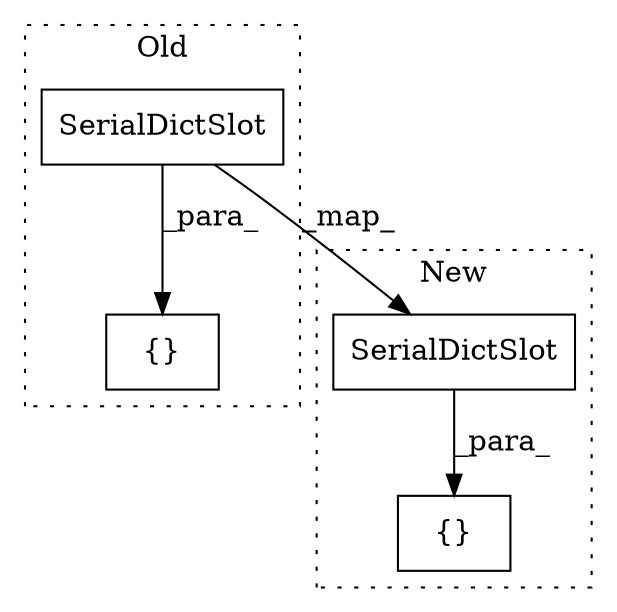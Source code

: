 digraph G {
subgraph cluster0 {
1 [label="SerialDictSlot" a="32" s="685,726" l="15,1" shape="box"];
4 [label="{}" a="4" s="633,727" l="1,1" shape="box"];
label = "Old";
style="dotted";
}
subgraph cluster1 {
2 [label="SerialDictSlot" a="32" s="758,799" l="15,1" shape="box"];
3 [label="{}" a="4" s="706,1124" l="1,1" shape="box"];
label = "New";
style="dotted";
}
1 -> 2 [label="_map_"];
1 -> 4 [label="_para_"];
2 -> 3 [label="_para_"];
}
